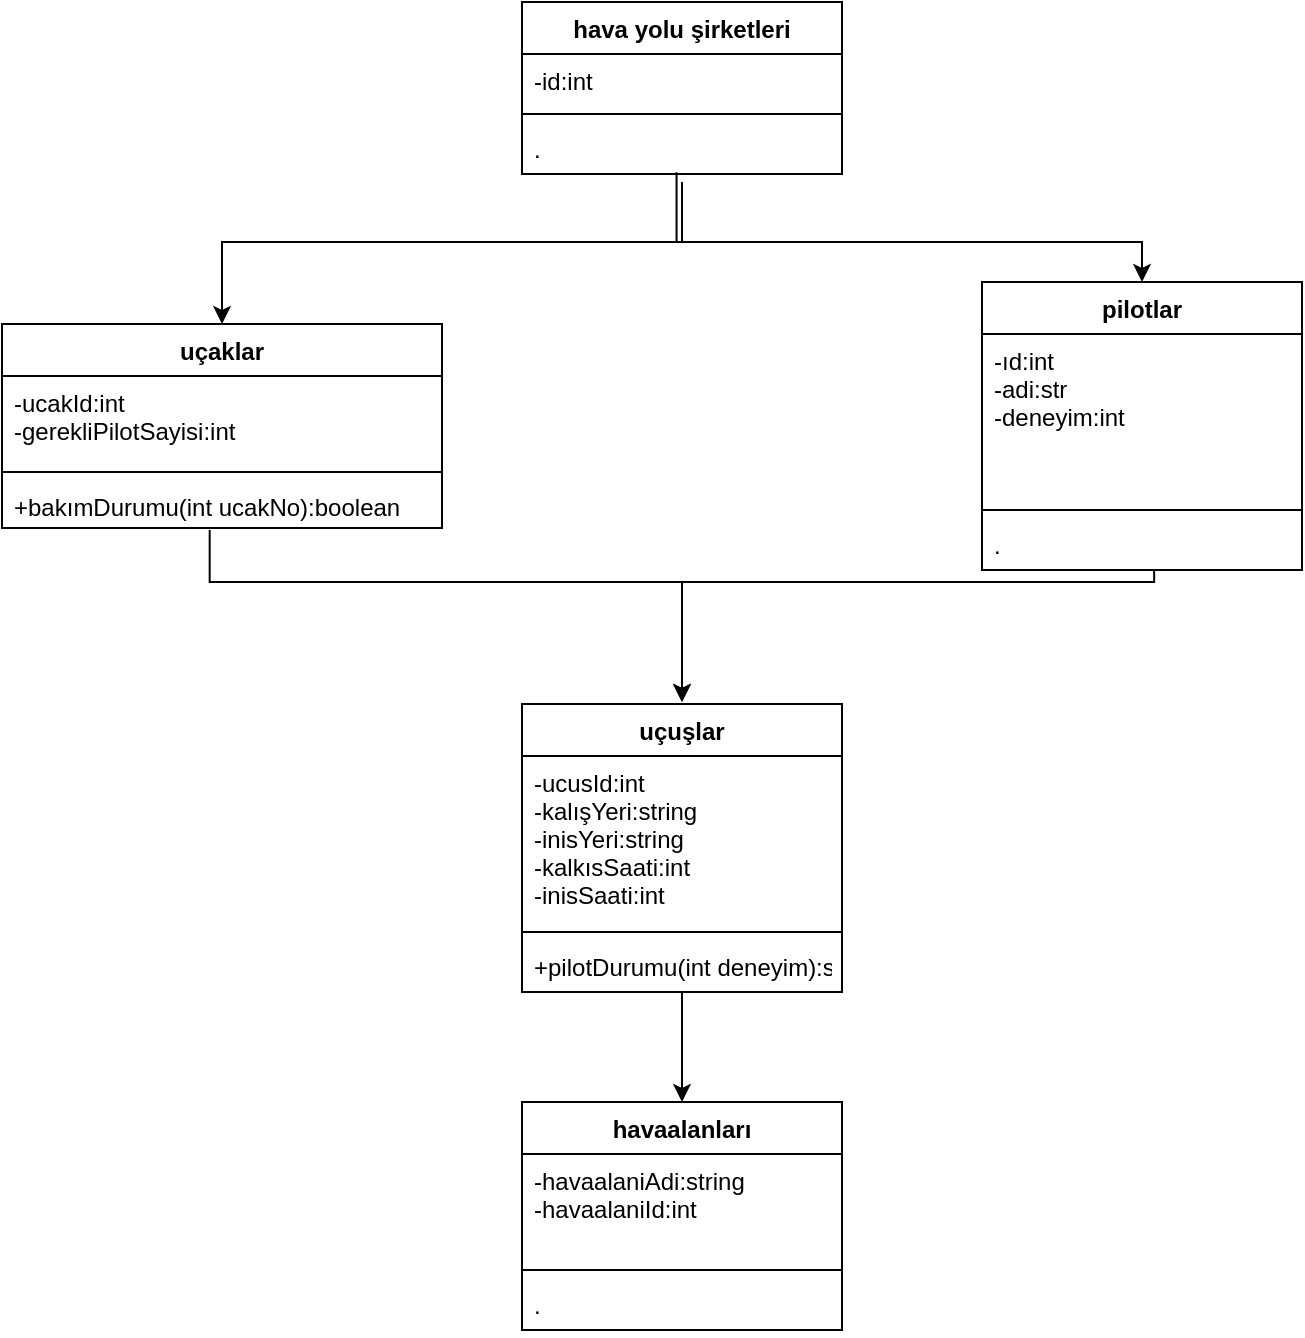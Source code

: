 <mxfile version="18.1.1" type="github">
  <diagram id="uIqDcowcbDfADXEqmSJz" name="Page-2">
    <mxGraphModel dx="791" dy="883" grid="1" gridSize="10" guides="1" tooltips="1" connect="1" arrows="1" fold="1" page="1" pageScale="1" pageWidth="827" pageHeight="1169" math="0" shadow="0">
      <root>
        <mxCell id="0" />
        <mxCell id="1" parent="0" />
        <mxCell id="eiUBPVnZk6dSVkdzuL5B-5" value="hava yolu şirketleri" style="swimlane;fontStyle=1;align=center;verticalAlign=top;childLayout=stackLayout;horizontal=1;startSize=26;horizontalStack=0;resizeParent=1;resizeParentMax=0;resizeLast=0;collapsible=1;marginBottom=0;" vertex="1" parent="1">
          <mxGeometry x="280" y="90" width="160" height="86" as="geometry" />
        </mxCell>
        <mxCell id="eiUBPVnZk6dSVkdzuL5B-6" value="-id:int" style="text;strokeColor=none;fillColor=none;align=left;verticalAlign=top;spacingLeft=4;spacingRight=4;overflow=hidden;rotatable=0;points=[[0,0.5],[1,0.5]];portConstraint=eastwest;" vertex="1" parent="eiUBPVnZk6dSVkdzuL5B-5">
          <mxGeometry y="26" width="160" height="26" as="geometry" />
        </mxCell>
        <mxCell id="eiUBPVnZk6dSVkdzuL5B-7" value="" style="line;strokeWidth=1;fillColor=none;align=left;verticalAlign=middle;spacingTop=-1;spacingLeft=3;spacingRight=3;rotatable=0;labelPosition=right;points=[];portConstraint=eastwest;" vertex="1" parent="eiUBPVnZk6dSVkdzuL5B-5">
          <mxGeometry y="52" width="160" height="8" as="geometry" />
        </mxCell>
        <mxCell id="eiUBPVnZk6dSVkdzuL5B-8" value="." style="text;strokeColor=none;fillColor=none;align=left;verticalAlign=top;spacingLeft=4;spacingRight=4;overflow=hidden;rotatable=0;points=[[0,0.5],[1,0.5]];portConstraint=eastwest;" vertex="1" parent="eiUBPVnZk6dSVkdzuL5B-5">
          <mxGeometry y="60" width="160" height="26" as="geometry" />
        </mxCell>
        <mxCell id="eiUBPVnZk6dSVkdzuL5B-9" value="uçaklar" style="swimlane;fontStyle=1;align=center;verticalAlign=top;childLayout=stackLayout;horizontal=1;startSize=26;horizontalStack=0;resizeParent=1;resizeParentMax=0;resizeLast=0;collapsible=1;marginBottom=0;" vertex="1" parent="1">
          <mxGeometry x="20" y="251" width="220" height="102" as="geometry" />
        </mxCell>
        <mxCell id="eiUBPVnZk6dSVkdzuL5B-10" value="-ucakId:int&#xa;-gerekliPilotSayisi:int" style="text;strokeColor=none;fillColor=none;align=left;verticalAlign=top;spacingLeft=4;spacingRight=4;overflow=hidden;rotatable=0;points=[[0,0.5],[1,0.5]];portConstraint=eastwest;" vertex="1" parent="eiUBPVnZk6dSVkdzuL5B-9">
          <mxGeometry y="26" width="220" height="44" as="geometry" />
        </mxCell>
        <mxCell id="eiUBPVnZk6dSVkdzuL5B-11" value="" style="line;strokeWidth=1;fillColor=none;align=left;verticalAlign=middle;spacingTop=-1;spacingLeft=3;spacingRight=3;rotatable=0;labelPosition=right;points=[];portConstraint=eastwest;" vertex="1" parent="eiUBPVnZk6dSVkdzuL5B-9">
          <mxGeometry y="70" width="220" height="8" as="geometry" />
        </mxCell>
        <mxCell id="eiUBPVnZk6dSVkdzuL5B-12" value="+bakımDurumu(int ucakNo):boolean" style="text;strokeColor=none;fillColor=none;align=left;verticalAlign=top;spacingLeft=4;spacingRight=4;overflow=hidden;rotatable=0;points=[[0,0.5],[1,0.5]];portConstraint=eastwest;" vertex="1" parent="eiUBPVnZk6dSVkdzuL5B-9">
          <mxGeometry y="78" width="220" height="24" as="geometry" />
        </mxCell>
        <mxCell id="eiUBPVnZk6dSVkdzuL5B-16" value="pilotlar" style="swimlane;fontStyle=1;align=center;verticalAlign=top;childLayout=stackLayout;horizontal=1;startSize=26;horizontalStack=0;resizeParent=1;resizeParentMax=0;resizeLast=0;collapsible=1;marginBottom=0;" vertex="1" parent="1">
          <mxGeometry x="510" y="230" width="160" height="144" as="geometry" />
        </mxCell>
        <mxCell id="eiUBPVnZk6dSVkdzuL5B-17" value="-ıd:int&#xa;-adi:str&#xa;-deneyim:int" style="text;strokeColor=none;fillColor=none;align=left;verticalAlign=top;spacingLeft=4;spacingRight=4;overflow=hidden;rotatable=0;points=[[0,0.5],[1,0.5]];portConstraint=eastwest;" vertex="1" parent="eiUBPVnZk6dSVkdzuL5B-16">
          <mxGeometry y="26" width="160" height="84" as="geometry" />
        </mxCell>
        <mxCell id="eiUBPVnZk6dSVkdzuL5B-18" value="" style="line;strokeWidth=1;fillColor=none;align=left;verticalAlign=middle;spacingTop=-1;spacingLeft=3;spacingRight=3;rotatable=0;labelPosition=right;points=[];portConstraint=eastwest;" vertex="1" parent="eiUBPVnZk6dSVkdzuL5B-16">
          <mxGeometry y="110" width="160" height="8" as="geometry" />
        </mxCell>
        <mxCell id="eiUBPVnZk6dSVkdzuL5B-19" value="." style="text;strokeColor=none;fillColor=none;align=left;verticalAlign=top;spacingLeft=4;spacingRight=4;overflow=hidden;rotatable=0;points=[[0,0.5],[1,0.5]];portConstraint=eastwest;" vertex="1" parent="eiUBPVnZk6dSVkdzuL5B-16">
          <mxGeometry y="118" width="160" height="26" as="geometry" />
        </mxCell>
        <mxCell id="eiUBPVnZk6dSVkdzuL5B-21" value="uçuşlar" style="swimlane;fontStyle=1;align=center;verticalAlign=top;childLayout=stackLayout;horizontal=1;startSize=26;horizontalStack=0;resizeParent=1;resizeParentMax=0;resizeLast=0;collapsible=1;marginBottom=0;" vertex="1" parent="1">
          <mxGeometry x="280" y="441" width="160" height="144" as="geometry" />
        </mxCell>
        <mxCell id="eiUBPVnZk6dSVkdzuL5B-22" value="-ucusId:int&#xa;-kalışYeri:string&#xa;-inisYeri:string&#xa;-kalkısSaati:int&#xa;-inisSaati:int" style="text;strokeColor=none;fillColor=none;align=left;verticalAlign=top;spacingLeft=4;spacingRight=4;overflow=hidden;rotatable=0;points=[[0,0.5],[1,0.5]];portConstraint=eastwest;" vertex="1" parent="eiUBPVnZk6dSVkdzuL5B-21">
          <mxGeometry y="26" width="160" height="84" as="geometry" />
        </mxCell>
        <mxCell id="eiUBPVnZk6dSVkdzuL5B-23" value="" style="line;strokeWidth=1;fillColor=none;align=left;verticalAlign=middle;spacingTop=-1;spacingLeft=3;spacingRight=3;rotatable=0;labelPosition=right;points=[];portConstraint=eastwest;" vertex="1" parent="eiUBPVnZk6dSVkdzuL5B-21">
          <mxGeometry y="110" width="160" height="8" as="geometry" />
        </mxCell>
        <mxCell id="eiUBPVnZk6dSVkdzuL5B-24" value="+pilotDurumu(int deneyim):str" style="text;strokeColor=none;fillColor=none;align=left;verticalAlign=top;spacingLeft=4;spacingRight=4;overflow=hidden;rotatable=0;points=[[0,0.5],[1,0.5]];portConstraint=eastwest;" vertex="1" parent="eiUBPVnZk6dSVkdzuL5B-21">
          <mxGeometry y="118" width="160" height="26" as="geometry" />
        </mxCell>
        <mxCell id="eiUBPVnZk6dSVkdzuL5B-27" value="" style="edgeStyle=elbowEdgeStyle;elbow=vertical;endArrow=classic;html=1;rounded=0;entryX=0.5;entryY=0;entryDx=0;entryDy=0;exitX=0.483;exitY=0.966;exitDx=0;exitDy=0;exitPerimeter=0;" edge="1" parent="1" source="eiUBPVnZk6dSVkdzuL5B-8" target="eiUBPVnZk6dSVkdzuL5B-16">
          <mxGeometry width="50" height="50" relative="1" as="geometry">
            <mxPoint x="380" y="480" as="sourcePoint" />
            <mxPoint x="430" y="430" as="targetPoint" />
            <Array as="points">
              <mxPoint x="470" y="210" />
            </Array>
          </mxGeometry>
        </mxCell>
        <mxCell id="eiUBPVnZk6dSVkdzuL5B-28" value="" style="edgeStyle=elbowEdgeStyle;elbow=vertical;endArrow=classic;html=1;rounded=0;entryX=0.5;entryY=0;entryDx=0;entryDy=0;" edge="1" parent="1" target="eiUBPVnZk6dSVkdzuL5B-9">
          <mxGeometry width="50" height="50" relative="1" as="geometry">
            <mxPoint x="360" y="180" as="sourcePoint" />
            <mxPoint x="430" y="430" as="targetPoint" />
            <Array as="points">
              <mxPoint x="360" y="210" />
            </Array>
          </mxGeometry>
        </mxCell>
        <mxCell id="eiUBPVnZk6dSVkdzuL5B-29" value="" style="edgeStyle=elbowEdgeStyle;elbow=vertical;endArrow=classic;html=1;rounded=0;exitX=0.472;exitY=1.042;exitDx=0;exitDy=0;exitPerimeter=0;" edge="1" parent="1" source="eiUBPVnZk6dSVkdzuL5B-12">
          <mxGeometry width="50" height="50" relative="1" as="geometry">
            <mxPoint x="370" y="190" as="sourcePoint" />
            <mxPoint x="360" y="440" as="targetPoint" />
            <Array as="points">
              <mxPoint x="240" y="380" />
            </Array>
          </mxGeometry>
        </mxCell>
        <mxCell id="eiUBPVnZk6dSVkdzuL5B-30" value="" style="edgeStyle=elbowEdgeStyle;elbow=vertical;endArrow=classic;html=1;rounded=0;exitX=0.538;exitY=1.001;exitDx=0;exitDy=0;exitPerimeter=0;" edge="1" parent="1" source="eiUBPVnZk6dSVkdzuL5B-19">
          <mxGeometry width="50" height="50" relative="1" as="geometry">
            <mxPoint x="380" y="200" as="sourcePoint" />
            <mxPoint x="360" y="440" as="targetPoint" />
            <Array as="points">
              <mxPoint x="510" y="380" />
            </Array>
          </mxGeometry>
        </mxCell>
        <mxCell id="eiUBPVnZk6dSVkdzuL5B-31" value="havaalanları" style="swimlane;fontStyle=1;align=center;verticalAlign=top;childLayout=stackLayout;horizontal=1;startSize=26;horizontalStack=0;resizeParent=1;resizeParentMax=0;resizeLast=0;collapsible=1;marginBottom=0;" vertex="1" parent="1">
          <mxGeometry x="280" y="640" width="160" height="114" as="geometry" />
        </mxCell>
        <mxCell id="eiUBPVnZk6dSVkdzuL5B-32" value="-havaalaniAdi:string&#xa;-havaalaniId:int" style="text;strokeColor=none;fillColor=none;align=left;verticalAlign=top;spacingLeft=4;spacingRight=4;overflow=hidden;rotatable=0;points=[[0,0.5],[1,0.5]];portConstraint=eastwest;" vertex="1" parent="eiUBPVnZk6dSVkdzuL5B-31">
          <mxGeometry y="26" width="160" height="54" as="geometry" />
        </mxCell>
        <mxCell id="eiUBPVnZk6dSVkdzuL5B-33" value="" style="line;strokeWidth=1;fillColor=none;align=left;verticalAlign=middle;spacingTop=-1;spacingLeft=3;spacingRight=3;rotatable=0;labelPosition=right;points=[];portConstraint=eastwest;" vertex="1" parent="eiUBPVnZk6dSVkdzuL5B-31">
          <mxGeometry y="80" width="160" height="8" as="geometry" />
        </mxCell>
        <mxCell id="eiUBPVnZk6dSVkdzuL5B-34" value="." style="text;strokeColor=none;fillColor=none;align=left;verticalAlign=top;spacingLeft=4;spacingRight=4;overflow=hidden;rotatable=0;points=[[0,0.5],[1,0.5]];portConstraint=eastwest;" vertex="1" parent="eiUBPVnZk6dSVkdzuL5B-31">
          <mxGeometry y="88" width="160" height="26" as="geometry" />
        </mxCell>
        <mxCell id="eiUBPVnZk6dSVkdzuL5B-35" value="" style="endArrow=classic;html=1;rounded=0;entryX=0.5;entryY=0;entryDx=0;entryDy=0;" edge="1" parent="1" source="eiUBPVnZk6dSVkdzuL5B-24" target="eiUBPVnZk6dSVkdzuL5B-31">
          <mxGeometry width="50" height="50" relative="1" as="geometry">
            <mxPoint x="380" y="480" as="sourcePoint" />
            <mxPoint x="430" y="430" as="targetPoint" />
          </mxGeometry>
        </mxCell>
      </root>
    </mxGraphModel>
  </diagram>
</mxfile>
